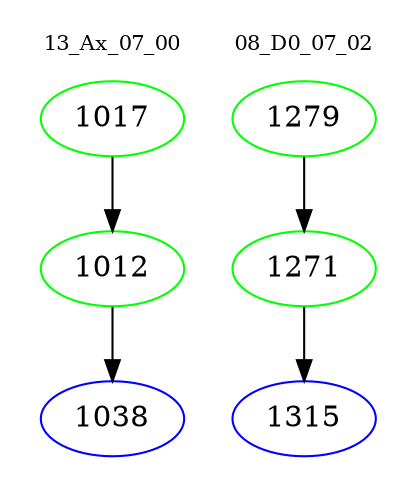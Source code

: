 digraph{
subgraph cluster_0 {
color = white
label = "13_Ax_07_00";
fontsize=10;
T0_1017 [label="1017", color="green"]
T0_1017 -> T0_1012 [color="black"]
T0_1012 [label="1012", color="green"]
T0_1012 -> T0_1038 [color="black"]
T0_1038 [label="1038", color="blue"]
}
subgraph cluster_1 {
color = white
label = "08_D0_07_02";
fontsize=10;
T1_1279 [label="1279", color="green"]
T1_1279 -> T1_1271 [color="black"]
T1_1271 [label="1271", color="green"]
T1_1271 -> T1_1315 [color="black"]
T1_1315 [label="1315", color="blue"]
}
}

